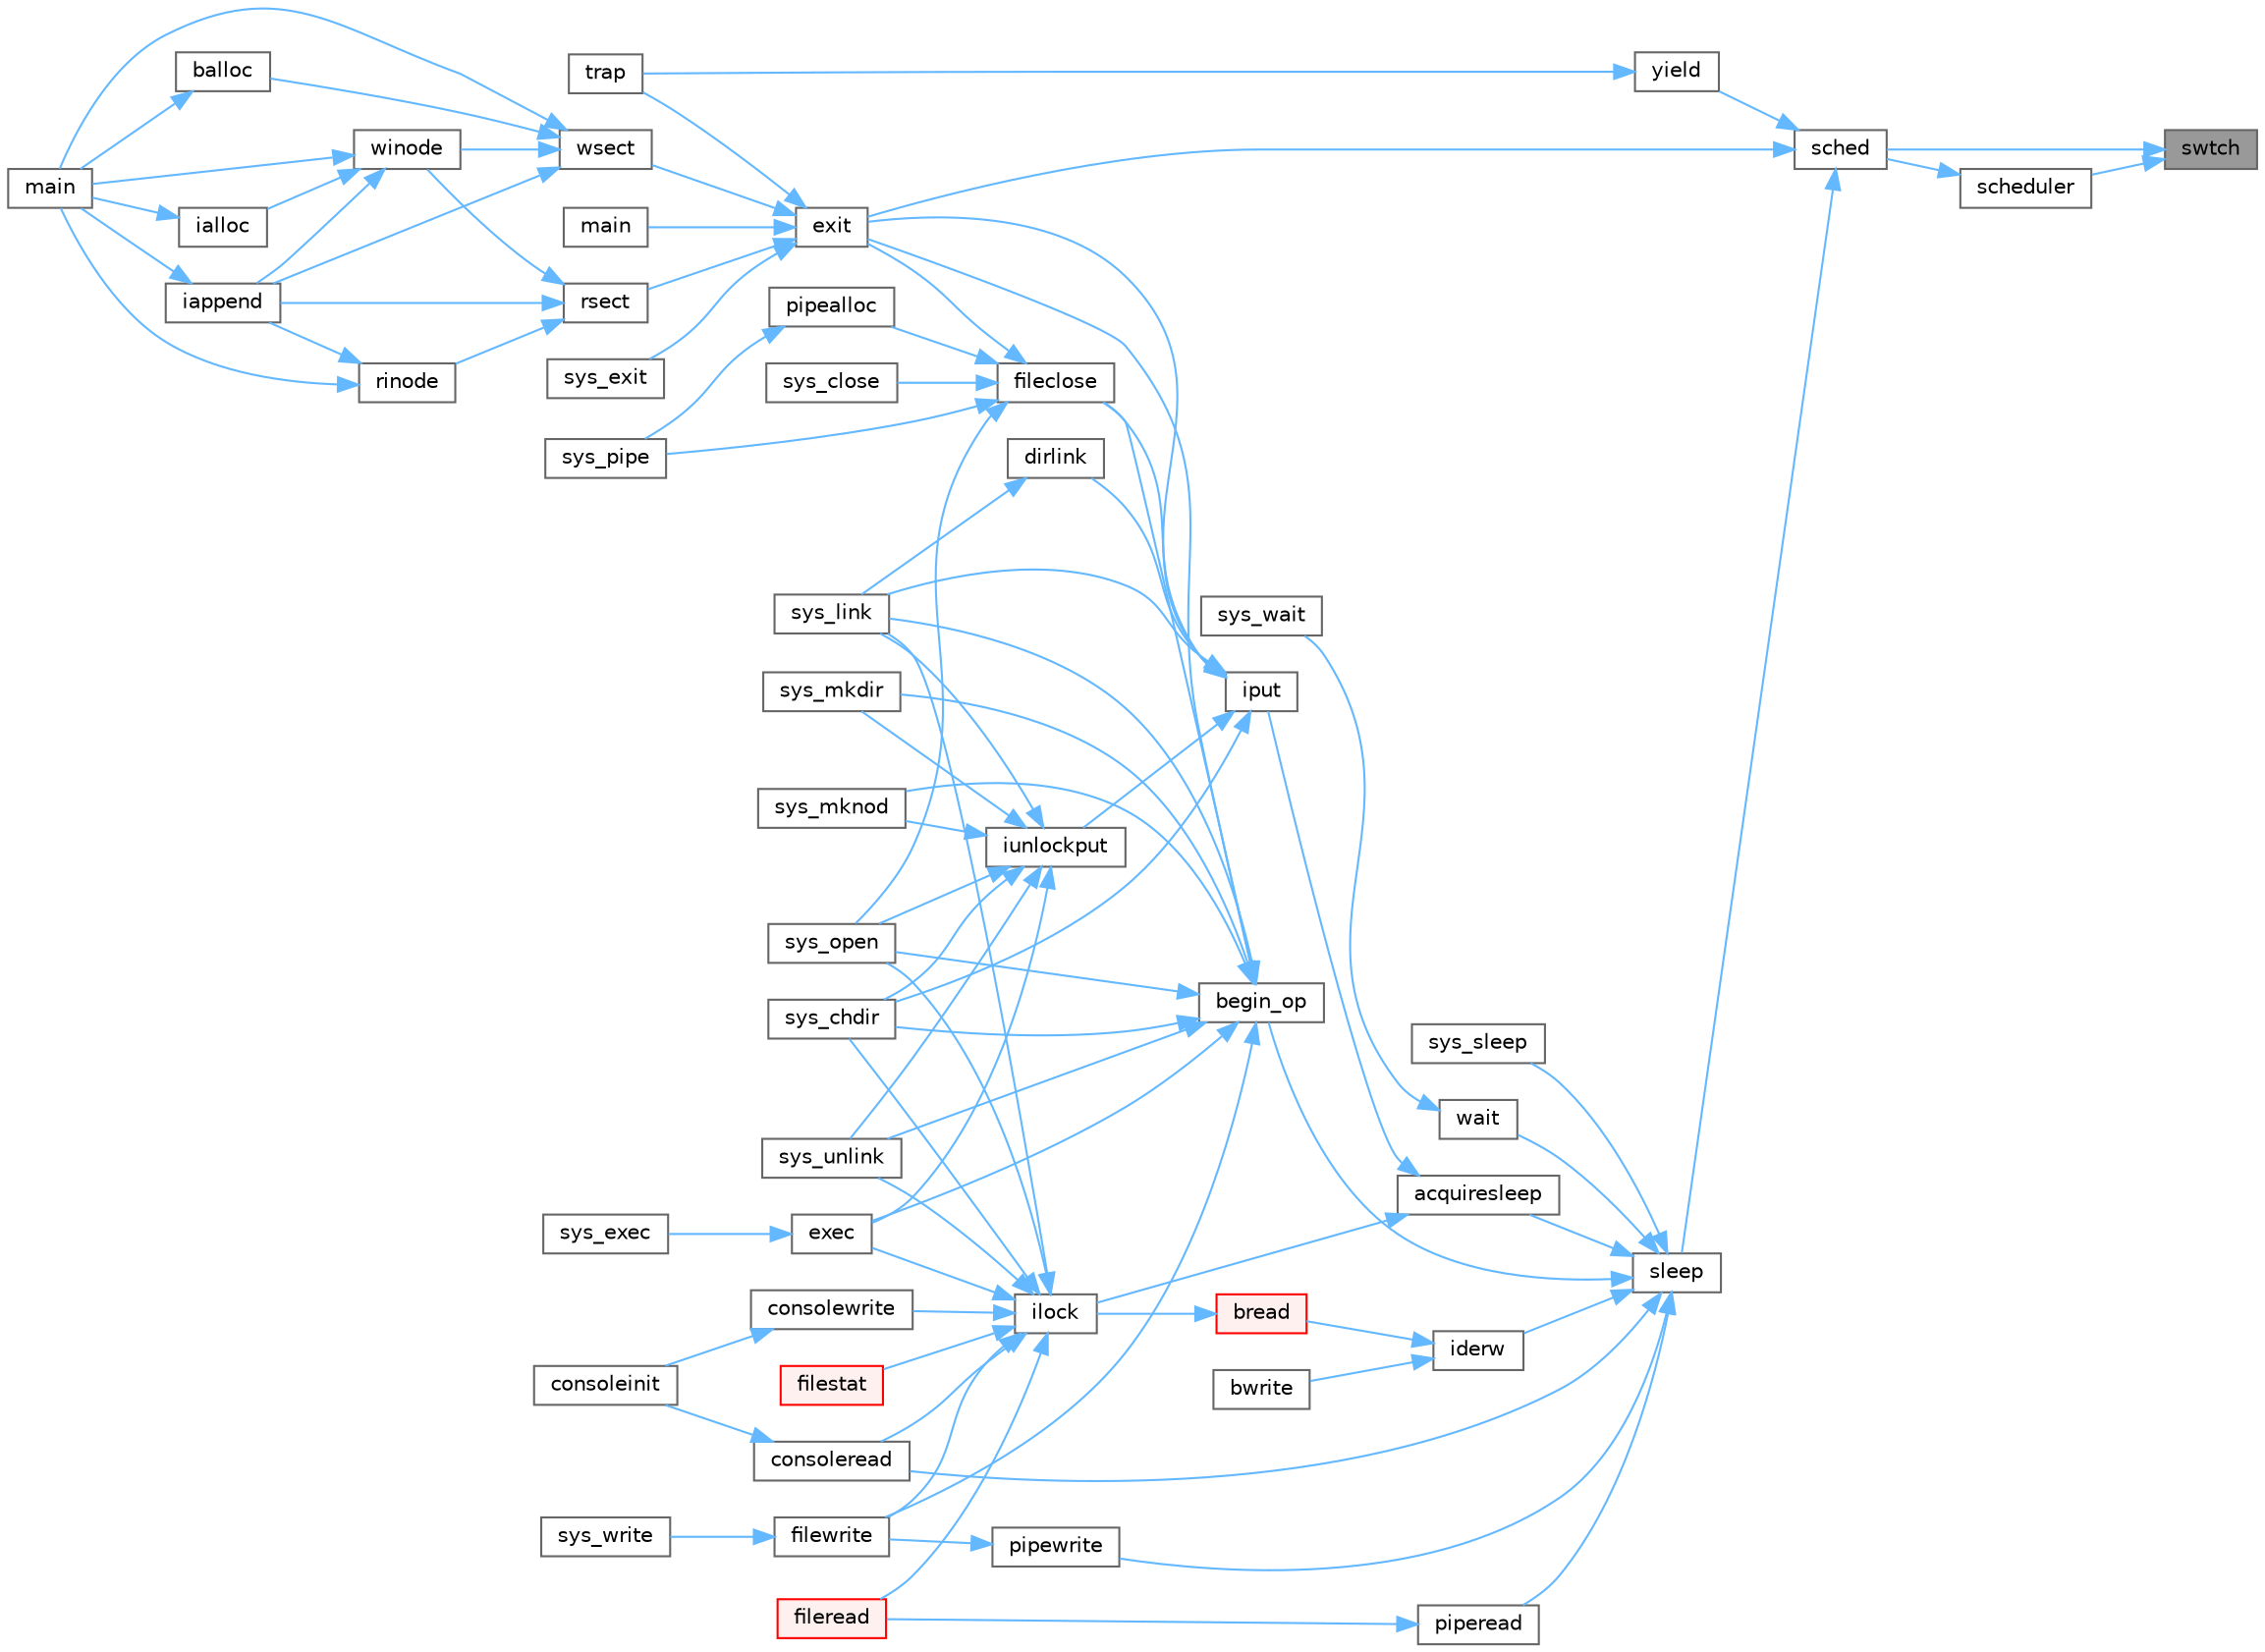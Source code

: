 digraph "swtch"
{
 // LATEX_PDF_SIZE
  bgcolor="transparent";
  edge [fontname=Helvetica,fontsize=10,labelfontname=Helvetica,labelfontsize=10];
  node [fontname=Helvetica,fontsize=10,shape=box,height=0.2,width=0.4];
  rankdir="RL";
  Node1 [id="Node000001",label="swtch",height=0.2,width=0.4,color="gray40", fillcolor="grey60", style="filled", fontcolor="black",tooltip=" "];
  Node1 -> Node2 [id="edge88_Node000001_Node000002",dir="back",color="steelblue1",style="solid",tooltip=" "];
  Node2 [id="Node000002",label="sched",height=0.2,width=0.4,color="grey40", fillcolor="white", style="filled",URL="$d3/dda/proc_8c.html#ad788da91743c333b5bed7c4a0dd12365",tooltip=" "];
  Node2 -> Node3 [id="edge89_Node000002_Node000003",dir="back",color="steelblue1",style="solid",tooltip=" "];
  Node3 [id="Node000003",label="exit",height=0.2,width=0.4,color="grey40", fillcolor="white", style="filled",URL="$d3/dda/proc_8c.html#aaf98ef7cdde3a0dfb2e49919de3298b1",tooltip=" "];
  Node3 -> Node4 [id="edge90_Node000003_Node000004",dir="back",color="steelblue1",style="solid",tooltip=" "];
  Node4 [id="Node000004",label="main",height=0.2,width=0.4,color="grey40", fillcolor="white", style="filled",URL="$d1/d6a/hello_8c.html#a0ddf1224851353fc92bfbff6f499fa97",tooltip=" "];
  Node3 -> Node5 [id="edge91_Node000003_Node000005",dir="back",color="steelblue1",style="solid",tooltip=" "];
  Node5 [id="Node000005",label="rsect",height=0.2,width=0.4,color="grey40", fillcolor="white", style="filled",URL="$d7/d1f/mkfs_8c.html#a22ea835ad23cd716a962f30e4882ee80",tooltip=" "];
  Node5 -> Node6 [id="edge92_Node000005_Node000006",dir="back",color="steelblue1",style="solid",tooltip=" "];
  Node6 [id="Node000006",label="iappend",height=0.2,width=0.4,color="grey40", fillcolor="white", style="filled",URL="$d7/d1f/mkfs_8c.html#a268b61616f575ff072f5bb34c83e02e9",tooltip=" "];
  Node6 -> Node7 [id="edge93_Node000006_Node000007",dir="back",color="steelblue1",style="solid",tooltip=" "];
  Node7 [id="Node000007",label="main",height=0.2,width=0.4,color="grey40", fillcolor="white", style="filled",URL="$d7/d1f/mkfs_8c.html#a0ddf1224851353fc92bfbff6f499fa97",tooltip=" "];
  Node5 -> Node8 [id="edge94_Node000005_Node000008",dir="back",color="steelblue1",style="solid",tooltip=" "];
  Node8 [id="Node000008",label="rinode",height=0.2,width=0.4,color="grey40", fillcolor="white", style="filled",URL="$d7/d1f/mkfs_8c.html#a3b6cb1258a963010211a8e5ddf99defe",tooltip=" "];
  Node8 -> Node6 [id="edge95_Node000008_Node000006",dir="back",color="steelblue1",style="solid",tooltip=" "];
  Node8 -> Node7 [id="edge96_Node000008_Node000007",dir="back",color="steelblue1",style="solid",tooltip=" "];
  Node5 -> Node9 [id="edge97_Node000005_Node000009",dir="back",color="steelblue1",style="solid",tooltip=" "];
  Node9 [id="Node000009",label="winode",height=0.2,width=0.4,color="grey40", fillcolor="white", style="filled",URL="$d7/d1f/mkfs_8c.html#a2540c48cea7dc865909cfb3f8450a887",tooltip=" "];
  Node9 -> Node10 [id="edge98_Node000009_Node000010",dir="back",color="steelblue1",style="solid",tooltip=" "];
  Node10 [id="Node000010",label="ialloc",height=0.2,width=0.4,color="grey40", fillcolor="white", style="filled",URL="$d7/d1f/mkfs_8c.html#a341af7faeda3d6fcb57a5a9fe3a0104a",tooltip=" "];
  Node10 -> Node7 [id="edge99_Node000010_Node000007",dir="back",color="steelblue1",style="solid",tooltip=" "];
  Node9 -> Node6 [id="edge100_Node000009_Node000006",dir="back",color="steelblue1",style="solid",tooltip=" "];
  Node9 -> Node7 [id="edge101_Node000009_Node000007",dir="back",color="steelblue1",style="solid",tooltip=" "];
  Node3 -> Node11 [id="edge102_Node000003_Node000011",dir="back",color="steelblue1",style="solid",tooltip=" "];
  Node11 [id="Node000011",label="sys_exit",height=0.2,width=0.4,color="grey40", fillcolor="white", style="filled",URL="$dd/d35/sysproc_8c.html#aee72faa31a0c32b410aba558ef1d59f2",tooltip=" "];
  Node3 -> Node12 [id="edge103_Node000003_Node000012",dir="back",color="steelblue1",style="solid",tooltip=" "];
  Node12 [id="Node000012",label="trap",height=0.2,width=0.4,color="grey40", fillcolor="white", style="filled",URL="$dc/d6f/trap_8c.html#a372d166e36c086c91e5f5d81e5fead3a",tooltip=" "];
  Node3 -> Node13 [id="edge104_Node000003_Node000013",dir="back",color="steelblue1",style="solid",tooltip=" "];
  Node13 [id="Node000013",label="wsect",height=0.2,width=0.4,color="grey40", fillcolor="white", style="filled",URL="$d7/d1f/mkfs_8c.html#ac62d827d836d1807e4d6f365f32348bb",tooltip=" "];
  Node13 -> Node14 [id="edge105_Node000013_Node000014",dir="back",color="steelblue1",style="solid",tooltip=" "];
  Node14 [id="Node000014",label="balloc",height=0.2,width=0.4,color="grey40", fillcolor="white", style="filled",URL="$d7/d1f/mkfs_8c.html#a327cdfc7a74165d8922ec6c8ba256906",tooltip=" "];
  Node14 -> Node7 [id="edge106_Node000014_Node000007",dir="back",color="steelblue1",style="solid",tooltip=" "];
  Node13 -> Node6 [id="edge107_Node000013_Node000006",dir="back",color="steelblue1",style="solid",tooltip=" "];
  Node13 -> Node7 [id="edge108_Node000013_Node000007",dir="back",color="steelblue1",style="solid",tooltip=" "];
  Node13 -> Node9 [id="edge109_Node000013_Node000009",dir="back",color="steelblue1",style="solid",tooltip=" "];
  Node2 -> Node15 [id="edge110_Node000002_Node000015",dir="back",color="steelblue1",style="solid",tooltip=" "];
  Node15 [id="Node000015",label="sleep",height=0.2,width=0.4,color="grey40", fillcolor="white", style="filled",URL="$d3/dda/proc_8c.html#ae70cc0370342e46f6db3bec367232457",tooltip=" "];
  Node15 -> Node16 [id="edge111_Node000015_Node000016",dir="back",color="steelblue1",style="solid",tooltip=" "];
  Node16 [id="Node000016",label="acquiresleep",height=0.2,width=0.4,color="grey40", fillcolor="white", style="filled",URL="$d8/dd1/sleeplock_8c.html#aaad2d7a86d4859982dd9a132f5128ff2",tooltip=" "];
  Node16 -> Node17 [id="edge112_Node000016_Node000017",dir="back",color="steelblue1",style="solid",tooltip=" "];
  Node17 [id="Node000017",label="ilock",height=0.2,width=0.4,color="grey40", fillcolor="white", style="filled",URL="$d2/d5a/fs_8c.html#aed28187406d84a3aa71f10c6235a03ec",tooltip=" "];
  Node17 -> Node18 [id="edge113_Node000017_Node000018",dir="back",color="steelblue1",style="solid",tooltip=" "];
  Node18 [id="Node000018",label="consoleread",height=0.2,width=0.4,color="grey40", fillcolor="white", style="filled",URL="$d0/d56/console_8c.html#a28ac85a90987662e306ca8efbfe16074",tooltip=" "];
  Node18 -> Node19 [id="edge114_Node000018_Node000019",dir="back",color="steelblue1",style="solid",tooltip=" "];
  Node19 [id="Node000019",label="consoleinit",height=0.2,width=0.4,color="grey40", fillcolor="white", style="filled",URL="$d0/d56/console_8c.html#ab508ff0f4db26fe35cd25fa648f9ee75",tooltip=" "];
  Node17 -> Node20 [id="edge115_Node000017_Node000020",dir="back",color="steelblue1",style="solid",tooltip=" "];
  Node20 [id="Node000020",label="consolewrite",height=0.2,width=0.4,color="grey40", fillcolor="white", style="filled",URL="$d0/d56/console_8c.html#a6af7eb39268127d389792cec37785666",tooltip=" "];
  Node20 -> Node19 [id="edge116_Node000020_Node000019",dir="back",color="steelblue1",style="solid",tooltip=" "];
  Node17 -> Node21 [id="edge117_Node000017_Node000021",dir="back",color="steelblue1",style="solid",tooltip=" "];
  Node21 [id="Node000021",label="exec",height=0.2,width=0.4,color="grey40", fillcolor="white", style="filled",URL="$df/dc9/exec_8c.html#ace32454ed0d37834dcb1cb4f8b727e6e",tooltip=" "];
  Node21 -> Node22 [id="edge118_Node000021_Node000022",dir="back",color="steelblue1",style="solid",tooltip=" "];
  Node22 [id="Node000022",label="sys_exec",height=0.2,width=0.4,color="grey40", fillcolor="white", style="filled",URL="$d1/d14/sysfile_8c.html#aeaa813ddeb6a5fac3c45714c7351c526",tooltip=" "];
  Node17 -> Node23 [id="edge119_Node000017_Node000023",dir="back",color="steelblue1",style="solid",tooltip=" "];
  Node23 [id="Node000023",label="fileread",height=0.2,width=0.4,color="red", fillcolor="#FFF0F0", style="filled",URL="$d6/d13/file_8c.html#a1dc8c87c7e48bdaaf98e9c7047928f29",tooltip=" "];
  Node17 -> Node25 [id="edge120_Node000017_Node000025",dir="back",color="steelblue1",style="solid",tooltip=" "];
  Node25 [id="Node000025",label="filestat",height=0.2,width=0.4,color="red", fillcolor="#FFF0F0", style="filled",URL="$d6/d13/file_8c.html#afff8e849fa54dea2a5a27dbb97474607",tooltip=" "];
  Node17 -> Node27 [id="edge121_Node000017_Node000027",dir="back",color="steelblue1",style="solid",tooltip=" "];
  Node27 [id="Node000027",label="filewrite",height=0.2,width=0.4,color="grey40", fillcolor="white", style="filled",URL="$d6/d13/file_8c.html#ab8de757a0a9f58dcc6511ea5e46ebb88",tooltip=" "];
  Node27 -> Node28 [id="edge122_Node000027_Node000028",dir="back",color="steelblue1",style="solid",tooltip=" "];
  Node28 [id="Node000028",label="sys_write",height=0.2,width=0.4,color="grey40", fillcolor="white", style="filled",URL="$d1/d14/sysfile_8c.html#a687d939a9e4792af15db96f2c2f34378",tooltip=" "];
  Node17 -> Node29 [id="edge123_Node000017_Node000029",dir="back",color="steelblue1",style="solid",tooltip=" "];
  Node29 [id="Node000029",label="sys_chdir",height=0.2,width=0.4,color="grey40", fillcolor="white", style="filled",URL="$d1/d14/sysfile_8c.html#ad1c5f8693cb35b9605fee09eebdda640",tooltip=" "];
  Node17 -> Node30 [id="edge124_Node000017_Node000030",dir="back",color="steelblue1",style="solid",tooltip=" "];
  Node30 [id="Node000030",label="sys_link",height=0.2,width=0.4,color="grey40", fillcolor="white", style="filled",URL="$d1/d14/sysfile_8c.html#a759600870314007ac558871239122fb7",tooltip=" "];
  Node17 -> Node31 [id="edge125_Node000017_Node000031",dir="back",color="steelblue1",style="solid",tooltip=" "];
  Node31 [id="Node000031",label="sys_open",height=0.2,width=0.4,color="grey40", fillcolor="white", style="filled",URL="$d1/d14/sysfile_8c.html#a74e45efc661ca17c068bc283b3842e6d",tooltip=" "];
  Node17 -> Node32 [id="edge126_Node000017_Node000032",dir="back",color="steelblue1",style="solid",tooltip=" "];
  Node32 [id="Node000032",label="sys_unlink",height=0.2,width=0.4,color="grey40", fillcolor="white", style="filled",URL="$d1/d14/sysfile_8c.html#ae1e58ee11d41f643929520d8c1640da7",tooltip=" "];
  Node16 -> Node33 [id="edge127_Node000016_Node000033",dir="back",color="steelblue1",style="solid",tooltip=" "];
  Node33 [id="Node000033",label="iput",height=0.2,width=0.4,color="grey40", fillcolor="white", style="filled",URL="$d2/d5a/fs_8c.html#ab3c447f135c68e4c3c1f8d5866f6e77b",tooltip=" "];
  Node33 -> Node34 [id="edge128_Node000033_Node000034",dir="back",color="steelblue1",style="solid",tooltip=" "];
  Node34 [id="Node000034",label="dirlink",height=0.2,width=0.4,color="grey40", fillcolor="white", style="filled",URL="$d2/d5a/fs_8c.html#a69a135a0e8a06d9f306d77ebc0c1f7a0",tooltip=" "];
  Node34 -> Node30 [id="edge129_Node000034_Node000030",dir="back",color="steelblue1",style="solid",tooltip=" "];
  Node33 -> Node3 [id="edge130_Node000033_Node000003",dir="back",color="steelblue1",style="solid",tooltip=" "];
  Node33 -> Node35 [id="edge131_Node000033_Node000035",dir="back",color="steelblue1",style="solid",tooltip=" "];
  Node35 [id="Node000035",label="fileclose",height=0.2,width=0.4,color="grey40", fillcolor="white", style="filled",URL="$d6/d13/file_8c.html#ae557c81ab89c24219146144bb6adaa2c",tooltip=" "];
  Node35 -> Node3 [id="edge132_Node000035_Node000003",dir="back",color="steelblue1",style="solid",tooltip=" "];
  Node35 -> Node36 [id="edge133_Node000035_Node000036",dir="back",color="steelblue1",style="solid",tooltip=" "];
  Node36 [id="Node000036",label="pipealloc",height=0.2,width=0.4,color="grey40", fillcolor="white", style="filled",URL="$d1/d47/pipe_8c.html#a9d6f0c526148e6002b6776619c7563e6",tooltip=" "];
  Node36 -> Node37 [id="edge134_Node000036_Node000037",dir="back",color="steelblue1",style="solid",tooltip=" "];
  Node37 [id="Node000037",label="sys_pipe",height=0.2,width=0.4,color="grey40", fillcolor="white", style="filled",URL="$d1/d14/sysfile_8c.html#a9a70db941def46ec25939e6c2d30e399",tooltip=" "];
  Node35 -> Node38 [id="edge135_Node000035_Node000038",dir="back",color="steelblue1",style="solid",tooltip=" "];
  Node38 [id="Node000038",label="sys_close",height=0.2,width=0.4,color="grey40", fillcolor="white", style="filled",URL="$d1/d14/sysfile_8c.html#a32945488fd39bc405757177b37cd2250",tooltip=" "];
  Node35 -> Node31 [id="edge136_Node000035_Node000031",dir="back",color="steelblue1",style="solid",tooltip=" "];
  Node35 -> Node37 [id="edge137_Node000035_Node000037",dir="back",color="steelblue1",style="solid",tooltip=" "];
  Node33 -> Node39 [id="edge138_Node000033_Node000039",dir="back",color="steelblue1",style="solid",tooltip=" "];
  Node39 [id="Node000039",label="iunlockput",height=0.2,width=0.4,color="grey40", fillcolor="white", style="filled",URL="$d2/d5a/fs_8c.html#a207b3008bae35596c55ec7c4fc6875eb",tooltip=" "];
  Node39 -> Node21 [id="edge139_Node000039_Node000021",dir="back",color="steelblue1",style="solid",tooltip=" "];
  Node39 -> Node29 [id="edge140_Node000039_Node000029",dir="back",color="steelblue1",style="solid",tooltip=" "];
  Node39 -> Node30 [id="edge141_Node000039_Node000030",dir="back",color="steelblue1",style="solid",tooltip=" "];
  Node39 -> Node40 [id="edge142_Node000039_Node000040",dir="back",color="steelblue1",style="solid",tooltip=" "];
  Node40 [id="Node000040",label="sys_mkdir",height=0.2,width=0.4,color="grey40", fillcolor="white", style="filled",URL="$d1/d14/sysfile_8c.html#a057e5bce2de7a87ebfd2dc33967bca4a",tooltip=" "];
  Node39 -> Node41 [id="edge143_Node000039_Node000041",dir="back",color="steelblue1",style="solid",tooltip=" "];
  Node41 [id="Node000041",label="sys_mknod",height=0.2,width=0.4,color="grey40", fillcolor="white", style="filled",URL="$d1/d14/sysfile_8c.html#a25697aa3d828b5878d38170d724adb27",tooltip=" "];
  Node39 -> Node31 [id="edge144_Node000039_Node000031",dir="back",color="steelblue1",style="solid",tooltip=" "];
  Node39 -> Node32 [id="edge145_Node000039_Node000032",dir="back",color="steelblue1",style="solid",tooltip=" "];
  Node33 -> Node29 [id="edge146_Node000033_Node000029",dir="back",color="steelblue1",style="solid",tooltip=" "];
  Node33 -> Node30 [id="edge147_Node000033_Node000030",dir="back",color="steelblue1",style="solid",tooltip=" "];
  Node15 -> Node42 [id="edge148_Node000015_Node000042",dir="back",color="steelblue1",style="solid",tooltip=" "];
  Node42 [id="Node000042",label="begin_op",height=0.2,width=0.4,color="grey40", fillcolor="white", style="filled",URL="$d7/df8/log_8c.html#ac96aa31ffc0500e749c62c4d377c21c9",tooltip=" "];
  Node42 -> Node21 [id="edge149_Node000042_Node000021",dir="back",color="steelblue1",style="solid",tooltip=" "];
  Node42 -> Node3 [id="edge150_Node000042_Node000003",dir="back",color="steelblue1",style="solid",tooltip=" "];
  Node42 -> Node35 [id="edge151_Node000042_Node000035",dir="back",color="steelblue1",style="solid",tooltip=" "];
  Node42 -> Node27 [id="edge152_Node000042_Node000027",dir="back",color="steelblue1",style="solid",tooltip=" "];
  Node42 -> Node29 [id="edge153_Node000042_Node000029",dir="back",color="steelblue1",style="solid",tooltip=" "];
  Node42 -> Node30 [id="edge154_Node000042_Node000030",dir="back",color="steelblue1",style="solid",tooltip=" "];
  Node42 -> Node40 [id="edge155_Node000042_Node000040",dir="back",color="steelblue1",style="solid",tooltip=" "];
  Node42 -> Node41 [id="edge156_Node000042_Node000041",dir="back",color="steelblue1",style="solid",tooltip=" "];
  Node42 -> Node31 [id="edge157_Node000042_Node000031",dir="back",color="steelblue1",style="solid",tooltip=" "];
  Node42 -> Node32 [id="edge158_Node000042_Node000032",dir="back",color="steelblue1",style="solid",tooltip=" "];
  Node15 -> Node18 [id="edge159_Node000015_Node000018",dir="back",color="steelblue1",style="solid",tooltip=" "];
  Node15 -> Node43 [id="edge160_Node000015_Node000043",dir="back",color="steelblue1",style="solid",tooltip=" "];
  Node43 [id="Node000043",label="iderw",height=0.2,width=0.4,color="grey40", fillcolor="white", style="filled",URL="$da/d9b/memide_8c.html#a7f36b008f02088c86f76e98e05b55af5",tooltip=" "];
  Node43 -> Node44 [id="edge161_Node000043_Node000044",dir="back",color="steelblue1",style="solid",tooltip=" "];
  Node44 [id="Node000044",label="bread",height=0.2,width=0.4,color="red", fillcolor="#FFF0F0", style="filled",URL="$dc/de6/bio_8c.html#a30b8d2ef2300ed8e3d879a428fe39898",tooltip=" "];
  Node44 -> Node17 [id="edge162_Node000044_Node000017",dir="back",color="steelblue1",style="solid",tooltip=" "];
  Node43 -> Node55 [id="edge163_Node000043_Node000055",dir="back",color="steelblue1",style="solid",tooltip=" "];
  Node55 [id="Node000055",label="bwrite",height=0.2,width=0.4,color="grey40", fillcolor="white", style="filled",URL="$dc/de6/bio_8c.html#a63c899c13b176ddf80064d32225e1298",tooltip=" "];
  Node15 -> Node56 [id="edge164_Node000015_Node000056",dir="back",color="steelblue1",style="solid",tooltip=" "];
  Node56 [id="Node000056",label="piperead",height=0.2,width=0.4,color="grey40", fillcolor="white", style="filled",URL="$d1/d47/pipe_8c.html#ad4cce6144039b615d139f8660c60293a",tooltip=" "];
  Node56 -> Node23 [id="edge165_Node000056_Node000023",dir="back",color="steelblue1",style="solid",tooltip=" "];
  Node15 -> Node57 [id="edge166_Node000015_Node000057",dir="back",color="steelblue1",style="solid",tooltip=" "];
  Node57 [id="Node000057",label="pipewrite",height=0.2,width=0.4,color="grey40", fillcolor="white", style="filled",URL="$d1/d47/pipe_8c.html#acfca0fab7d2c0c0dcc56359c8febe14a",tooltip=" "];
  Node57 -> Node27 [id="edge167_Node000057_Node000027",dir="back",color="steelblue1",style="solid",tooltip=" "];
  Node15 -> Node58 [id="edge168_Node000015_Node000058",dir="back",color="steelblue1",style="solid",tooltip=" "];
  Node58 [id="Node000058",label="sys_sleep",height=0.2,width=0.4,color="grey40", fillcolor="white", style="filled",URL="$dd/d35/sysproc_8c.html#a59778ec9bfa6b6f2100b43fbba000573",tooltip=" "];
  Node15 -> Node59 [id="edge169_Node000015_Node000059",dir="back",color="steelblue1",style="solid",tooltip=" "];
  Node59 [id="Node000059",label="wait",height=0.2,width=0.4,color="grey40", fillcolor="white", style="filled",URL="$d3/dda/proc_8c.html#af6f31822f7e737b4e414bdac1ccb59a4",tooltip=" "];
  Node59 -> Node60 [id="edge170_Node000059_Node000060",dir="back",color="steelblue1",style="solid",tooltip=" "];
  Node60 [id="Node000060",label="sys_wait",height=0.2,width=0.4,color="grey40", fillcolor="white", style="filled",URL="$dd/d35/sysproc_8c.html#ad202e06addda05ba6fe60f05d3f61913",tooltip=" "];
  Node2 -> Node61 [id="edge171_Node000002_Node000061",dir="back",color="steelblue1",style="solid",tooltip=" "];
  Node61 [id="Node000061",label="yield",height=0.2,width=0.4,color="grey40", fillcolor="white", style="filled",URL="$d3/dda/proc_8c.html#a7cb51f5c2b5cad3766f19eb69c92793b",tooltip=" "];
  Node61 -> Node12 [id="edge172_Node000061_Node000012",dir="back",color="steelblue1",style="solid",tooltip=" "];
  Node1 -> Node62 [id="edge173_Node000001_Node000062",dir="back",color="steelblue1",style="solid",tooltip=" "];
  Node62 [id="Node000062",label="scheduler",height=0.2,width=0.4,color="grey40", fillcolor="white", style="filled",URL="$d3/dda/proc_8c.html#a9fa00b0be5d3c4781048861e2506eb63",tooltip=" "];
  Node62 -> Node2 [id="edge174_Node000062_Node000002",dir="back",color="steelblue1",style="solid",tooltip=" "];
}
